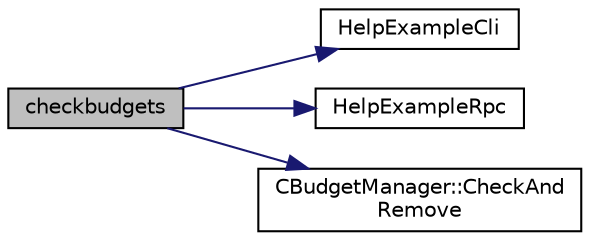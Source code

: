 digraph "checkbudgets"
{
  edge [fontname="Helvetica",fontsize="10",labelfontname="Helvetica",labelfontsize="10"];
  node [fontname="Helvetica",fontsize="10",shape=record];
  rankdir="LR";
  Node62 [label="checkbudgets",height=0.2,width=0.4,color="black", fillcolor="grey75", style="filled", fontcolor="black"];
  Node62 -> Node63 [color="midnightblue",fontsize="10",style="solid",fontname="Helvetica"];
  Node63 [label="HelpExampleCli",height=0.2,width=0.4,color="black", fillcolor="white", style="filled",URL="$rpcserver_8cpp.html#ac01ac6eab5467567ed0da106814e04ec"];
  Node62 -> Node64 [color="midnightblue",fontsize="10",style="solid",fontname="Helvetica"];
  Node64 [label="HelpExampleRpc",height=0.2,width=0.4,color="black", fillcolor="white", style="filled",URL="$rpcserver_8cpp.html#a06ea60e24e5a1053a14a11b1009bf9ef"];
  Node62 -> Node65 [color="midnightblue",fontsize="10",style="solid",fontname="Helvetica"];
  Node65 [label="CBudgetManager::CheckAnd\lRemove",height=0.2,width=0.4,color="black", fillcolor="white", style="filled",URL="$class_c_budget_manager.html#a6fcc03bb51d846ce2934d9f739080ba7"];
}
